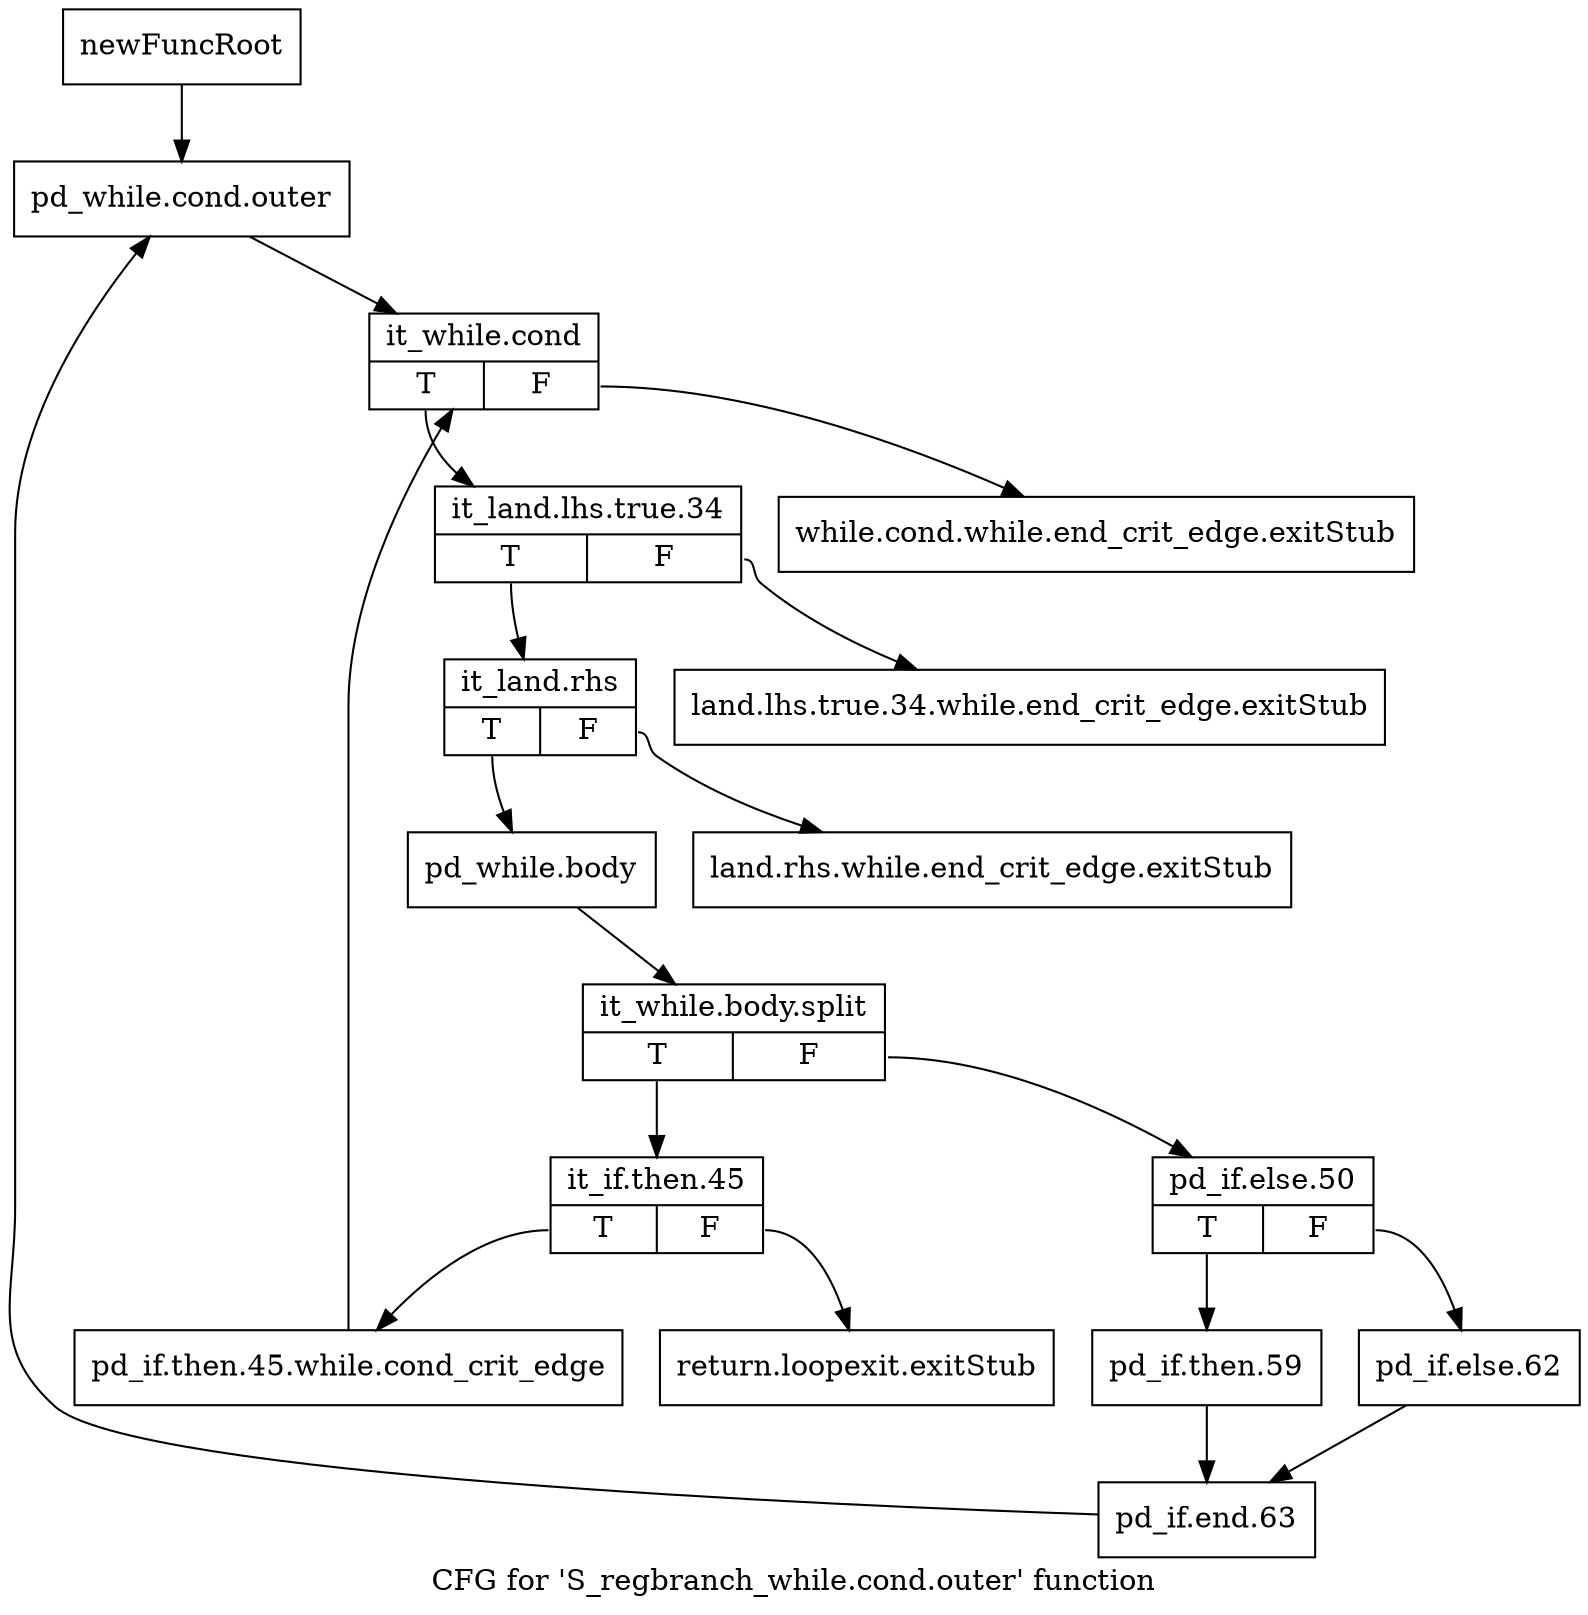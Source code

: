 digraph "CFG for 'S_regbranch_while.cond.outer' function" {
	label="CFG for 'S_regbranch_while.cond.outer' function";

	Node0x51d7150 [shape=record,label="{newFuncRoot}"];
	Node0x51d7150 -> Node0x51d72e0;
	Node0x51d71a0 [shape=record,label="{while.cond.while.end_crit_edge.exitStub}"];
	Node0x51d71f0 [shape=record,label="{land.lhs.true.34.while.end_crit_edge.exitStub}"];
	Node0x51d7240 [shape=record,label="{land.rhs.while.end_crit_edge.exitStub}"];
	Node0x51d7290 [shape=record,label="{return.loopexit.exitStub}"];
	Node0x51d72e0 [shape=record,label="{pd_while.cond.outer}"];
	Node0x51d72e0 -> Node0x51d7330;
	Node0x51d7330 [shape=record,label="{it_while.cond|{<s0>T|<s1>F}}"];
	Node0x51d7330:s0 -> Node0x51d7380;
	Node0x51d7330:s1 -> Node0x51d71a0;
	Node0x51d7380 [shape=record,label="{it_land.lhs.true.34|{<s0>T|<s1>F}}"];
	Node0x51d7380:s0 -> Node0x51d73d0;
	Node0x51d7380:s1 -> Node0x51d71f0;
	Node0x51d73d0 [shape=record,label="{it_land.rhs|{<s0>T|<s1>F}}"];
	Node0x51d73d0:s0 -> Node0x51d7420;
	Node0x51d73d0:s1 -> Node0x51d7240;
	Node0x51d7420 [shape=record,label="{pd_while.body}"];
	Node0x51d7420 -> Node0x6bb8340;
	Node0x6bb8340 [shape=record,label="{it_while.body.split|{<s0>T|<s1>F}}"];
	Node0x6bb8340:s0 -> Node0x51d75b0;
	Node0x6bb8340:s1 -> Node0x51d7470;
	Node0x51d7470 [shape=record,label="{pd_if.else.50|{<s0>T|<s1>F}}"];
	Node0x51d7470:s0 -> Node0x51d7510;
	Node0x51d7470:s1 -> Node0x51d74c0;
	Node0x51d74c0 [shape=record,label="{pd_if.else.62}"];
	Node0x51d74c0 -> Node0x51d7560;
	Node0x51d7510 [shape=record,label="{pd_if.then.59}"];
	Node0x51d7510 -> Node0x51d7560;
	Node0x51d7560 [shape=record,label="{pd_if.end.63}"];
	Node0x51d7560 -> Node0x51d72e0;
	Node0x51d75b0 [shape=record,label="{it_if.then.45|{<s0>T|<s1>F}}"];
	Node0x51d75b0:s0 -> Node0x51d7600;
	Node0x51d75b0:s1 -> Node0x51d7290;
	Node0x51d7600 [shape=record,label="{pd_if.then.45.while.cond_crit_edge}"];
	Node0x51d7600 -> Node0x51d7330;
}
